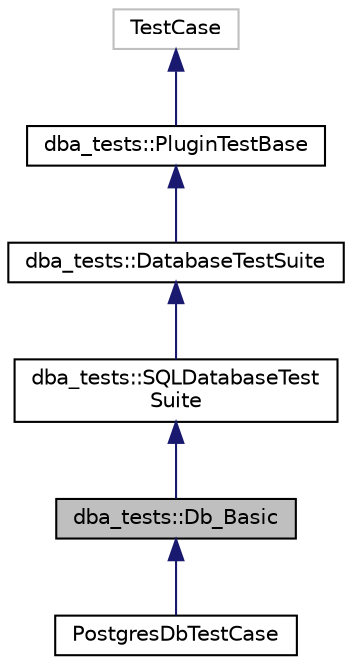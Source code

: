 digraph "dba_tests::Db_Basic"
{
  edge [fontname="Helvetica",fontsize="10",labelfontname="Helvetica",labelfontsize="10"];
  node [fontname="Helvetica",fontsize="10",shape=record];
  Node1 [label="dba_tests::Db_Basic",height=0.2,width=0.4,color="black", fillcolor="grey75", style="filled" fontcolor="black"];
  Node2 -> Node1 [dir="back",color="midnightblue",fontsize="10",style="solid",fontname="Helvetica"];
  Node2 [label="dba_tests::SQLDatabaseTest\lSuite",height=0.2,width=0.4,color="black", fillcolor="white", style="filled",URL="$classdba__tests_1_1_s_q_l_database_test_suite.html"];
  Node3 -> Node2 [dir="back",color="midnightblue",fontsize="10",style="solid",fontname="Helvetica"];
  Node3 [label="dba_tests::DatabaseTestSuite",height=0.2,width=0.4,color="black", fillcolor="white", style="filled",URL="$classdba__tests_1_1_database_test_suite.html"];
  Node4 -> Node3 [dir="back",color="midnightblue",fontsize="10",style="solid",fontname="Helvetica"];
  Node4 [label="dba_tests::PluginTestBase",height=0.2,width=0.4,color="black", fillcolor="white", style="filled",URL="$classdba__tests_1_1_plugin_test_base.html"];
  Node5 -> Node4 [dir="back",color="midnightblue",fontsize="10",style="solid",fontname="Helvetica"];
  Node5 [label="TestCase",height=0.2,width=0.4,color="grey75", fillcolor="white", style="filled"];
  Node1 -> Node6 [dir="back",color="midnightblue",fontsize="10",style="solid",fontname="Helvetica"];
  Node6 [label="PostgresDbTestCase",height=0.2,width=0.4,color="black", fillcolor="white", style="filled",URL="$class_postgres_db_test_case.html"];
}
